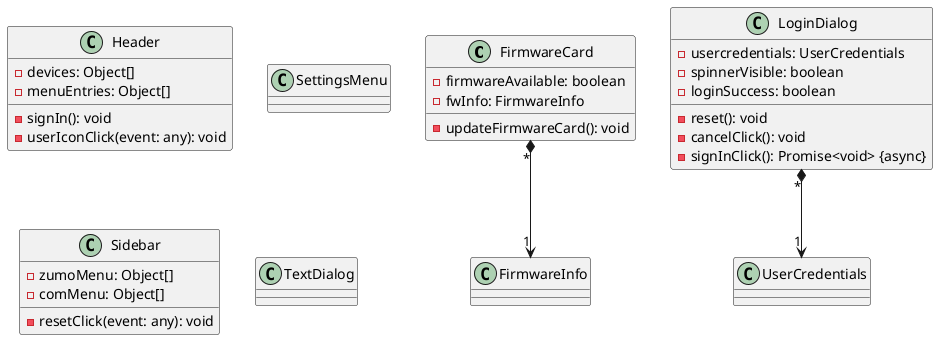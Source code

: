 @startuml

class FirmwareCard
{
    - firmwareAvailable: boolean
    - fwInfo: FirmwareInfo
    - updateFirmwareCard(): void
}
FirmwareCard "*" *--> "1" FirmwareInfo

class Header
{
    - devices: Object[]
    - menuEntries: Object[]
    - signIn(): void
    - userIconClick(event: any): void
}

class LoginDialog
{
    - usercredentials: UserCredentials
    - spinnerVisible: boolean
    - loginSuccess: boolean
    - reset(): void
    - cancelClick(): void
    - signInClick(): Promise<void> {async}
}
LoginDialog "*" *--> "1" UserCredentials

class SettingsMenu
{
}

class Sidebar
{
    - zumoMenu: Object[]
    - comMenu: Object[]
    - resetClick(event: any): void
}

class TextDialog
{
}
@enduml
